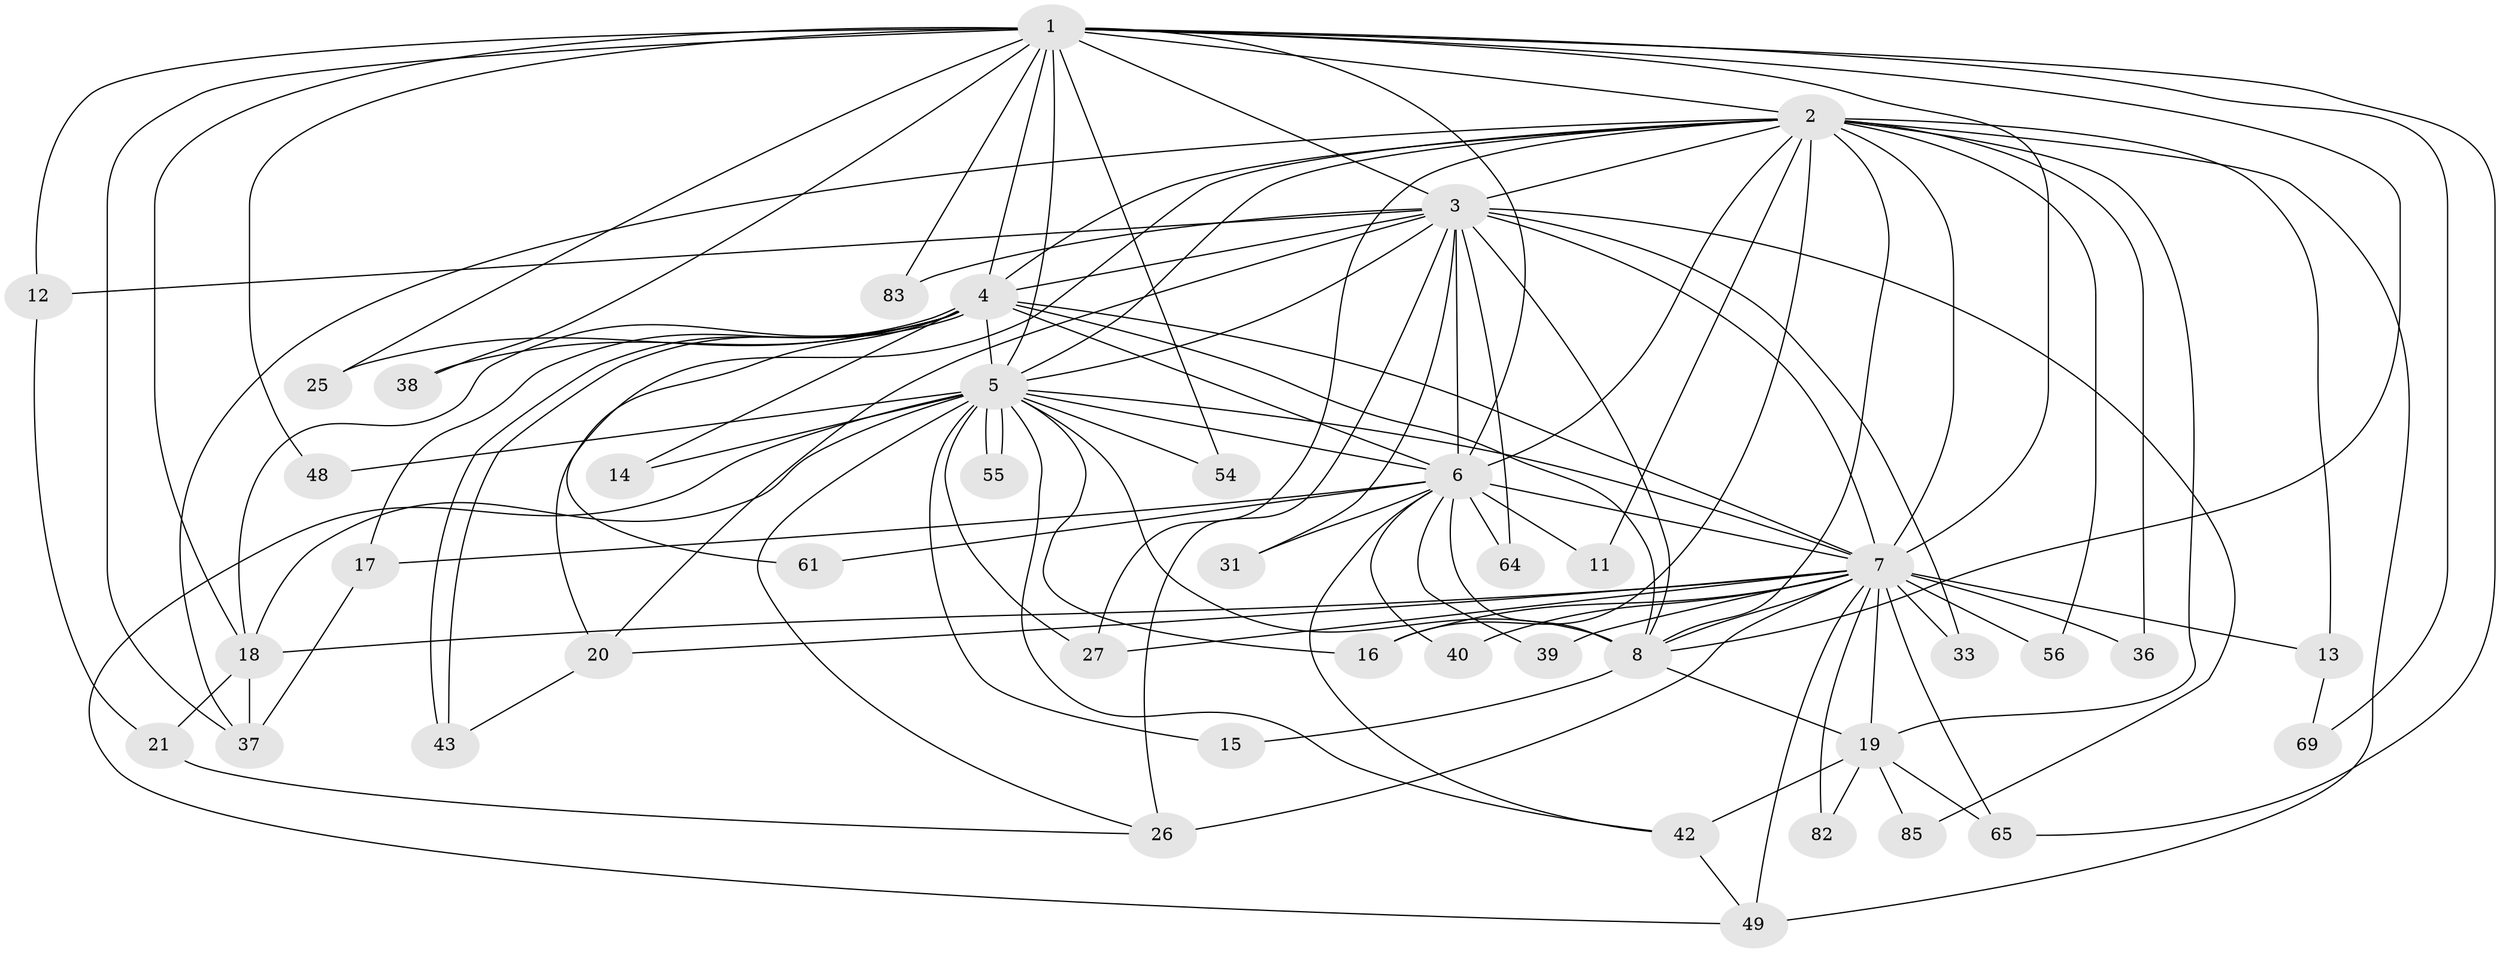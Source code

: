 // original degree distribution, {22: 0.034482758620689655, 20: 0.04597701149425287, 25: 0.011494252873563218, 11: 0.011494252873563218, 15: 0.011494252873563218, 2: 0.5632183908045977, 3: 0.1839080459770115, 4: 0.06896551724137931, 5: 0.05747126436781609, 6: 0.011494252873563218}
// Generated by graph-tools (version 1.1) at 2025/14/03/09/25 04:14:17]
// undirected, 43 vertices, 113 edges
graph export_dot {
graph [start="1"]
  node [color=gray90,style=filled];
  1;
  2;
  3;
  4 [super="+9+60+68+28"];
  5;
  6 [super="+46+51+45"];
  7 [super="+22+10+86+23+24"];
  8;
  11;
  12;
  13;
  14;
  15;
  16 [super="+58"];
  17 [super="+80"];
  18 [super="+63+29"];
  19 [super="+74+67"];
  20 [super="+47"];
  21 [super="+41"];
  25;
  26 [super="+84+34"];
  27 [super="+52"];
  31;
  33 [super="+44"];
  36;
  37 [super="+71"];
  38;
  39;
  40;
  42;
  43;
  48;
  49 [super="+70+87"];
  54;
  55;
  56 [super="+73"];
  61;
  64;
  65;
  69;
  82;
  83;
  85;
  1 -- 2;
  1 -- 3;
  1 -- 4 [weight=4];
  1 -- 5;
  1 -- 6 [weight=2];
  1 -- 7 [weight=2];
  1 -- 8;
  1 -- 12;
  1 -- 25;
  1 -- 38;
  1 -- 48;
  1 -- 54;
  1 -- 65;
  1 -- 69;
  1 -- 83;
  1 -- 18;
  1 -- 37;
  2 -- 3;
  2 -- 4 [weight=2];
  2 -- 5;
  2 -- 6;
  2 -- 7 [weight=2];
  2 -- 8;
  2 -- 11;
  2 -- 13;
  2 -- 16;
  2 -- 19 [weight=2];
  2 -- 36;
  2 -- 37;
  2 -- 49;
  2 -- 56;
  2 -- 27;
  2 -- 20;
  3 -- 4 [weight=3];
  3 -- 5;
  3 -- 6;
  3 -- 7 [weight=4];
  3 -- 8;
  3 -- 12;
  3 -- 20;
  3 -- 31;
  3 -- 33;
  3 -- 64;
  3 -- 83;
  3 -- 85;
  3 -- 26;
  4 -- 5 [weight=3];
  4 -- 6 [weight=4];
  4 -- 7 [weight=9];
  4 -- 8 [weight=2];
  4 -- 14;
  4 -- 18;
  4 -- 25;
  4 -- 43;
  4 -- 43;
  4 -- 38;
  4 -- 17;
  4 -- 61;
  5 -- 6;
  5 -- 7 [weight=2];
  5 -- 8;
  5 -- 14;
  5 -- 15;
  5 -- 16;
  5 -- 18;
  5 -- 26;
  5 -- 27;
  5 -- 42;
  5 -- 48;
  5 -- 54;
  5 -- 55;
  5 -- 55;
  5 -- 49;
  6 -- 7 [weight=2];
  6 -- 8;
  6 -- 11;
  6 -- 17;
  6 -- 31;
  6 -- 39;
  6 -- 40;
  6 -- 42;
  6 -- 61;
  6 -- 64;
  7 -- 8 [weight=2];
  7 -- 13 [weight=2];
  7 -- 19 [weight=4];
  7 -- 20;
  7 -- 27 [weight=2];
  7 -- 49 [weight=2];
  7 -- 26 [weight=2];
  7 -- 56 [weight=2];
  7 -- 65;
  7 -- 16;
  7 -- 82;
  7 -- 33 [weight=2];
  7 -- 36;
  7 -- 40;
  7 -- 18;
  7 -- 39;
  8 -- 15;
  8 -- 19;
  12 -- 21;
  13 -- 69;
  17 -- 37;
  18 -- 21;
  18 -- 37;
  19 -- 65;
  19 -- 42;
  19 -- 82;
  19 -- 85;
  20 -- 43;
  21 -- 26;
  42 -- 49;
}
